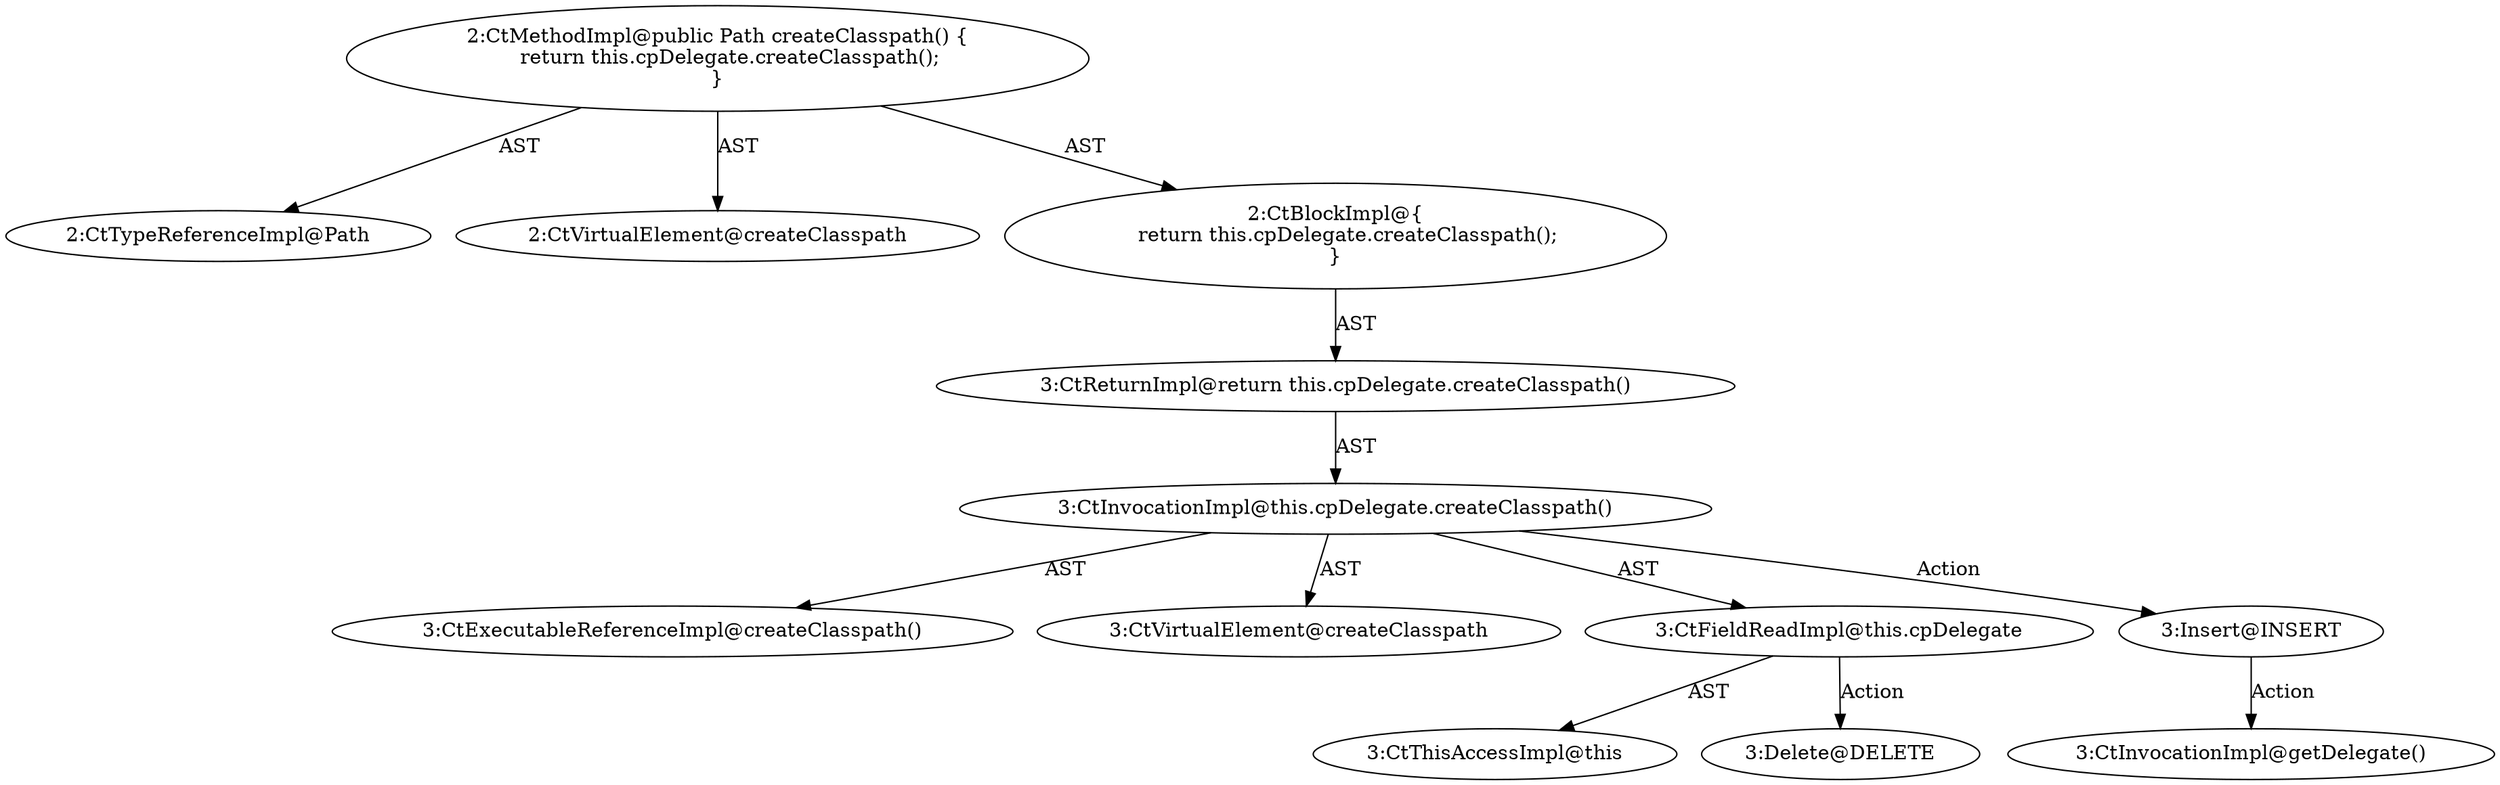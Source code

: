digraph "createClasspath#?" {
0 [label="2:CtTypeReferenceImpl@Path" shape=ellipse]
1 [label="2:CtVirtualElement@createClasspath" shape=ellipse]
2 [label="3:CtExecutableReferenceImpl@createClasspath()" shape=ellipse]
3 [label="3:CtVirtualElement@createClasspath" shape=ellipse]
4 [label="3:CtThisAccessImpl@this" shape=ellipse]
5 [label="3:CtFieldReadImpl@this.cpDelegate" shape=ellipse]
6 [label="3:CtInvocationImpl@this.cpDelegate.createClasspath()" shape=ellipse]
7 [label="3:CtReturnImpl@return this.cpDelegate.createClasspath()" shape=ellipse]
8 [label="2:CtBlockImpl@\{
    return this.cpDelegate.createClasspath();
\}" shape=ellipse]
9 [label="2:CtMethodImpl@public Path createClasspath() \{
    return this.cpDelegate.createClasspath();
\}" shape=ellipse]
10 [label="3:Delete@DELETE" shape=ellipse]
11 [label="3:Insert@INSERT" shape=ellipse]
12 [label="3:CtInvocationImpl@getDelegate()" shape=ellipse]
5 -> 4 [label="AST"];
5 -> 10 [label="Action"];
6 -> 3 [label="AST"];
6 -> 5 [label="AST"];
6 -> 2 [label="AST"];
6 -> 11 [label="Action"];
7 -> 6 [label="AST"];
8 -> 7 [label="AST"];
9 -> 1 [label="AST"];
9 -> 0 [label="AST"];
9 -> 8 [label="AST"];
11 -> 12 [label="Action"];
}